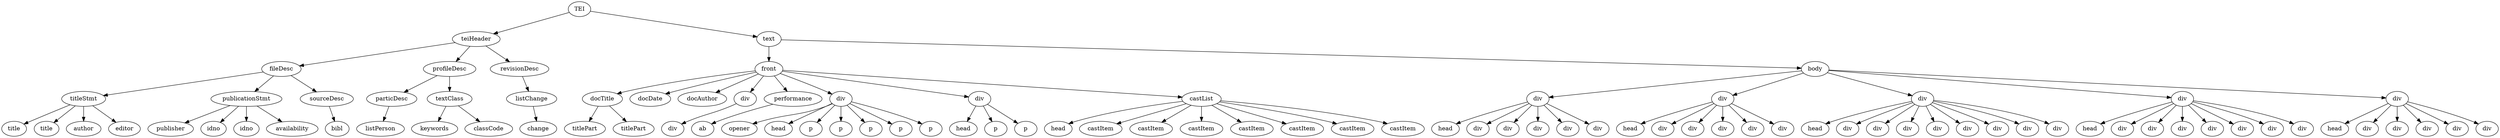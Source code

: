 digraph Tree {
	"t0" [label = "TEI"];
	"t1" [label = "teiHeader"];
	"t2" [label = "fileDesc"];
	"t3" [label = "titleStmt"];
	"t4" [label = "title"];
	"t5" [label = "title"];
	"t6" [label = "author"];
	"t7" [label = "editor"];
	"t8" [label = "publicationStmt"];
	"t9" [label = "publisher"];
	"t10" [label = "idno"];
	"t11" [label = "idno"];
	"t12" [label = "availability"];
	"t13" [label = "sourceDesc"];
	"t14" [label = "bibl"];
	"t15" [label = "profileDesc"];
	"t16" [label = "particDesc"];
	"t17" [label = "listPerson"];
	"t18" [label = "textClass"];
	"t19" [label = "keywords"];
	"t20" [label = "classCode"];
	"t21" [label = "revisionDesc"];
	"t22" [label = "listChange"];
	"t23" [label = "change"];
	"t24" [label = "text"];
	"t25" [label = "front"];
	"t26" [label = "docTitle"];
	"t27" [label = "titlePart"];
	"t28" [label = "titlePart"];
	"t29" [label = "docDate"];
	"t30" [label = "docAuthor"];
	"t31" [label = "div"];
	"t32" [label = "div"];
	"t33" [label = "performance"];
	"t34" [label = "ab"];
	"t35" [label = "div"];
	"t36" [label = "opener"];
	"t37" [label = "head"];
	"t38" [label = "p"];
	"t39" [label = "p"];
	"t40" [label = "p"];
	"t41" [label = "p"];
	"t42" [label = "p"];
	"t43" [label = "div"];
	"t44" [label = "head"];
	"t45" [label = "p"];
	"t46" [label = "p"];
	"t47" [label = "castList"];
	"t48" [label = "head"];
	"t49" [label = "castItem"];
	"t50" [label = "castItem"];
	"t51" [label = "castItem"];
	"t52" [label = "castItem"];
	"t53" [label = "castItem"];
	"t54" [label = "castItem"];
	"t55" [label = "castItem"];
	"t56" [label = "body"];
	"t57" [label = "div"];
	"t58" [label = "head"];
	"t59" [label = "div"];
	"t60" [label = "div"];
	"t61" [label = "div"];
	"t62" [label = "div"];
	"t63" [label = "div"];
	"t64" [label = "div"];
	"t65" [label = "head"];
	"t66" [label = "div"];
	"t67" [label = "div"];
	"t68" [label = "div"];
	"t69" [label = "div"];
	"t70" [label = "div"];
	"t71" [label = "div"];
	"t72" [label = "head"];
	"t73" [label = "div"];
	"t74" [label = "div"];
	"t75" [label = "div"];
	"t76" [label = "div"];
	"t77" [label = "div"];
	"t78" [label = "div"];
	"t79" [label = "div"];
	"t80" [label = "div"];
	"t81" [label = "div"];
	"t82" [label = "head"];
	"t83" [label = "div"];
	"t84" [label = "div"];
	"t85" [label = "div"];
	"t86" [label = "div"];
	"t87" [label = "div"];
	"t88" [label = "div"];
	"t89" [label = "div"];
	"t90" [label = "div"];
	"t91" [label = "head"];
	"t92" [label = "div"];
	"t93" [label = "div"];
	"t94" [label = "div"];
	"t95" [label = "div"];
	"t96" [label = "div"];
	"t0" -> "t1";
	"t1" -> "t2";
	"t2" -> "t3";
	"t3" -> "t4";
	"t3" -> "t5";
	"t3" -> "t6";
	"t3" -> "t7";
	"t2" -> "t8";
	"t8" -> "t9";
	"t8" -> "t10";
	"t8" -> "t11";
	"t8" -> "t12";
	"t2" -> "t13";
	"t13" -> "t14";
	"t1" -> "t15";
	"t15" -> "t16";
	"t16" -> "t17";
	"t15" -> "t18";
	"t18" -> "t19";
	"t18" -> "t20";
	"t1" -> "t21";
	"t21" -> "t22";
	"t22" -> "t23";
	"t0" -> "t24";
	"t24" -> "t25";
	"t25" -> "t26";
	"t26" -> "t27";
	"t26" -> "t28";
	"t25" -> "t29";
	"t25" -> "t30";
	"t25" -> "t31";
	"t31" -> "t32";
	"t25" -> "t33";
	"t33" -> "t34";
	"t25" -> "t35";
	"t35" -> "t36";
	"t35" -> "t37";
	"t35" -> "t38";
	"t35" -> "t39";
	"t35" -> "t40";
	"t35" -> "t41";
	"t35" -> "t42";
	"t25" -> "t43";
	"t43" -> "t44";
	"t43" -> "t45";
	"t43" -> "t46";
	"t25" -> "t47";
	"t47" -> "t48";
	"t47" -> "t49";
	"t47" -> "t50";
	"t47" -> "t51";
	"t47" -> "t52";
	"t47" -> "t53";
	"t47" -> "t54";
	"t47" -> "t55";
	"t24" -> "t56";
	"t56" -> "t57";
	"t57" -> "t58";
	"t57" -> "t59";
	"t57" -> "t60";
	"t57" -> "t61";
	"t57" -> "t62";
	"t57" -> "t63";
	"t56" -> "t64";
	"t64" -> "t65";
	"t64" -> "t66";
	"t64" -> "t67";
	"t64" -> "t68";
	"t64" -> "t69";
	"t64" -> "t70";
	"t56" -> "t71";
	"t71" -> "t72";
	"t71" -> "t73";
	"t71" -> "t74";
	"t71" -> "t75";
	"t71" -> "t76";
	"t71" -> "t77";
	"t71" -> "t78";
	"t71" -> "t79";
	"t71" -> "t80";
	"t56" -> "t81";
	"t81" -> "t82";
	"t81" -> "t83";
	"t81" -> "t84";
	"t81" -> "t85";
	"t81" -> "t86";
	"t81" -> "t87";
	"t81" -> "t88";
	"t81" -> "t89";
	"t56" -> "t90";
	"t90" -> "t91";
	"t90" -> "t92";
	"t90" -> "t93";
	"t90" -> "t94";
	"t90" -> "t95";
	"t90" -> "t96";
}
